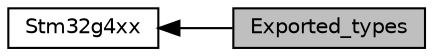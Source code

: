 digraph "Exported_types"
{
  edge [fontname="Helvetica",fontsize="10",labelfontname="Helvetica",labelfontsize="10"];
  node [fontname="Helvetica",fontsize="10",shape=box];
  rankdir=LR;
  Node1 [label="Exported_types",height=0.2,width=0.4,color="black", fillcolor="grey75", style="filled", fontcolor="black",tooltip=" "];
  Node2 [label="Stm32g4xx",height=0.2,width=0.4,color="black", fillcolor="white", style="filled",URL="$group__stm32g4xx.html",tooltip=" "];
  Node2->Node1 [shape=plaintext, dir="back", style="solid"];
}
